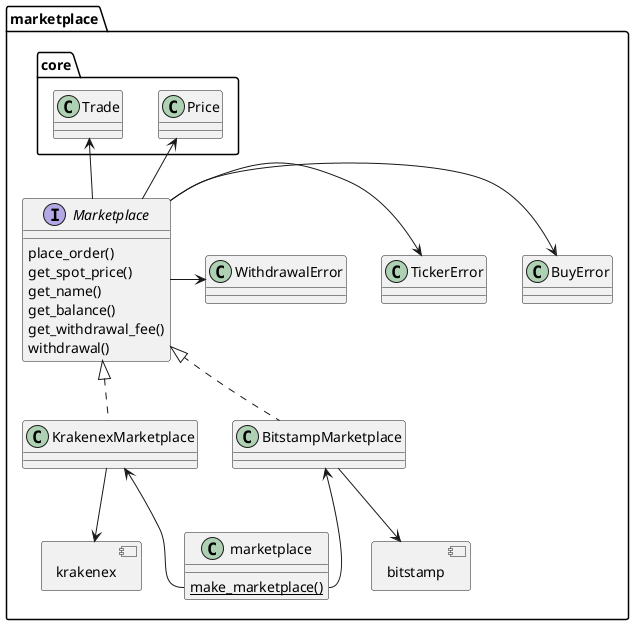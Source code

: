 @startuml

allowmixing

namespace marketplace {
    component bitstamp
    component krakenex

interface Marketplace {
    place_order()
    get_spot_price()
    get_name()
    get_balance()
    get_withdrawal_fee()
    withdrawal()
}

class BuyError
class TickerError
class WithdrawalError

Marketplace -> BuyError
Marketplace -> TickerError
Marketplace -> WithdrawalError

core.Price <-- Marketplace
core.Trade <-- Marketplace

class KrakenexMarketplace implements Marketplace
KrakenexMarketplace --> krakenex

class BitstampMarketplace implements Marketplace
BitstampMarketplace --> bitstamp

class marketplace {
{static} make_marketplace()
}

KrakenexMarketplace <-- marketplace::make_marketplace
BitstampMarketplace <-- marketplace::make_marketplace

}

@enduml